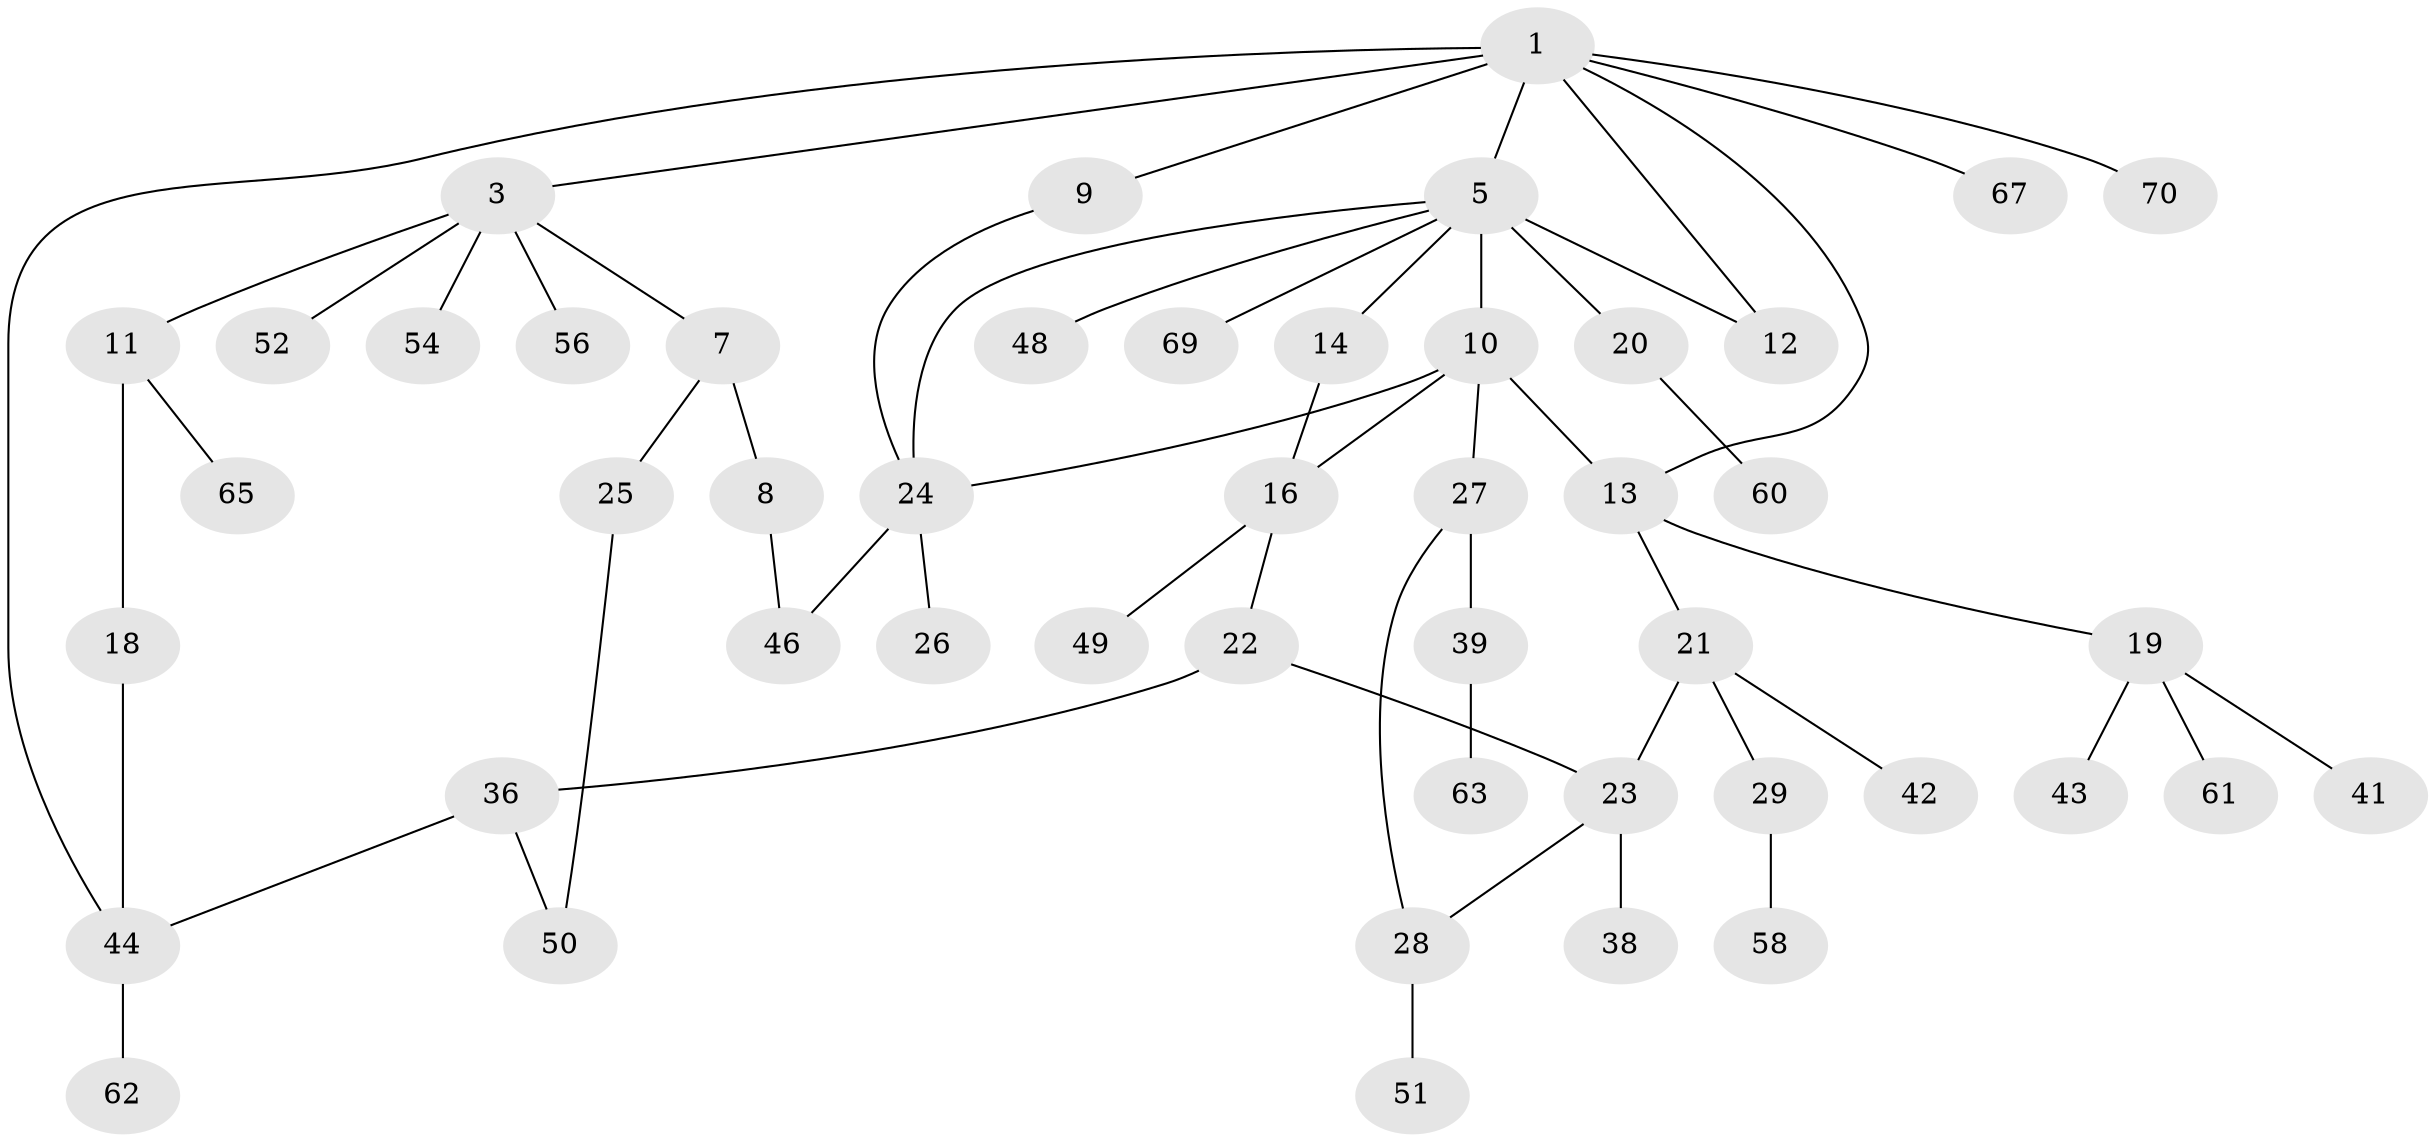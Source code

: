 // Generated by graph-tools (version 1.1) at 2025/23/03/03/25 07:23:32]
// undirected, 48 vertices, 58 edges
graph export_dot {
graph [start="1"]
  node [color=gray90,style=filled];
  1 [super="+2"];
  3 [super="+4"];
  5 [super="+6"];
  7 [super="+57"];
  8 [super="+40"];
  9 [super="+15"];
  10 [super="+33"];
  11;
  12 [super="+34"];
  13 [super="+47"];
  14;
  16 [super="+17"];
  18 [super="+55"];
  19 [super="+31"];
  20 [super="+37"];
  21 [super="+32"];
  22;
  23 [super="+59"];
  24 [super="+64"];
  25;
  26;
  27;
  28 [super="+35"];
  29 [super="+30"];
  36 [super="+66"];
  38 [super="+68"];
  39 [super="+53"];
  41;
  42;
  43;
  44 [super="+45"];
  46;
  48;
  49;
  50;
  51;
  52;
  54;
  56;
  58;
  60;
  61;
  62;
  63;
  65;
  67;
  69;
  70;
  1 -- 5;
  1 -- 9;
  1 -- 67;
  1 -- 3;
  1 -- 70;
  1 -- 12;
  1 -- 13;
  1 -- 44;
  3 -- 7;
  3 -- 11;
  3 -- 52;
  3 -- 54;
  3 -- 56;
  5 -- 14;
  5 -- 24;
  5 -- 69;
  5 -- 48;
  5 -- 20 [weight=2];
  5 -- 10;
  5 -- 12;
  7 -- 8;
  7 -- 25;
  8 -- 46;
  9 -- 24;
  10 -- 27;
  10 -- 24;
  10 -- 16;
  10 -- 13;
  11 -- 18;
  11 -- 65;
  13 -- 19;
  13 -- 21;
  14 -- 16;
  16 -- 22;
  16 -- 49;
  18 -- 44;
  19 -- 41;
  19 -- 43;
  19 -- 61;
  20 -- 60 [weight=2];
  21 -- 23;
  21 -- 29;
  21 -- 42;
  22 -- 36;
  22 -- 23;
  23 -- 28;
  23 -- 38;
  24 -- 26;
  24 -- 46 [weight=2];
  25 -- 50;
  27 -- 39;
  27 -- 28;
  28 -- 51;
  29 -- 58;
  36 -- 50;
  36 -- 44;
  39 -- 63;
  44 -- 62;
}
